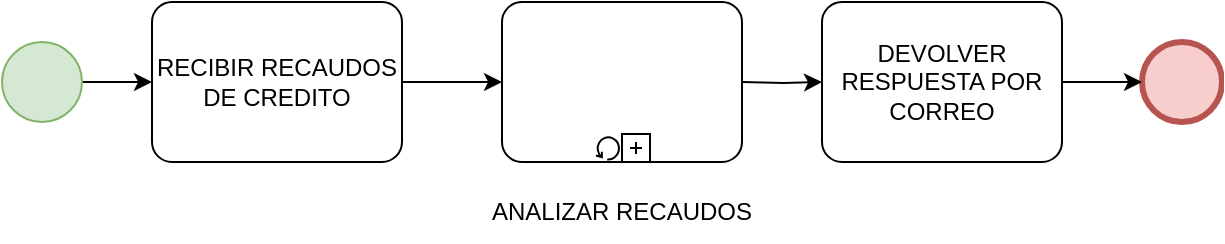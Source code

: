 <mxfile version="20.3.0" type="device"><diagram id="7pC6s9glv2hbtHWax7YW" name="Página-1"><mxGraphModel dx="868" dy="545" grid="1" gridSize="10" guides="1" tooltips="1" connect="1" arrows="1" fold="1" page="1" pageScale="1" pageWidth="827" pageHeight="1169" math="0" shadow="0"><root><mxCell id="0"/><mxCell id="1" parent="0"/><mxCell id="xBU3u3ndl3WmXHIgy0Ui-7" value="" style="edgeStyle=orthogonalEdgeStyle;rounded=0;orthogonalLoop=1;jettySize=auto;html=1;" edge="1" parent="1" source="xBU3u3ndl3WmXHIgy0Ui-1" target="xBU3u3ndl3WmXHIgy0Ui-2"><mxGeometry relative="1" as="geometry"/></mxCell><mxCell id="xBU3u3ndl3WmXHIgy0Ui-1" value="" style="points=[[0.145,0.145,0],[0.5,0,0],[0.855,0.145,0],[1,0.5,0],[0.855,0.855,0],[0.5,1,0],[0.145,0.855,0],[0,0.5,0]];shape=mxgraph.bpmn.event;html=1;verticalLabelPosition=bottom;labelBackgroundColor=#ffffff;verticalAlign=top;align=center;perimeter=ellipsePerimeter;outlineConnect=0;aspect=fixed;outline=standard;symbol=general;fillColor=#d5e8d4;strokeColor=#82b366;" vertex="1" parent="1"><mxGeometry x="160" y="360" width="40" height="40" as="geometry"/></mxCell><mxCell id="xBU3u3ndl3WmXHIgy0Ui-44" value="" style="edgeStyle=orthogonalEdgeStyle;rounded=0;orthogonalLoop=1;jettySize=auto;html=1;" edge="1" parent="1" source="xBU3u3ndl3WmXHIgy0Ui-2"><mxGeometry relative="1" as="geometry"><mxPoint x="410" y="380" as="targetPoint"/></mxGeometry></mxCell><mxCell id="xBU3u3ndl3WmXHIgy0Ui-2" value="RECIBIR RECAUDOS DE CREDITO" style="points=[[0.25,0,0],[0.5,0,0],[0.75,0,0],[1,0.25,0],[1,0.5,0],[1,0.75,0],[0.75,1,0],[0.5,1,0],[0.25,1,0],[0,0.75,0],[0,0.5,0],[0,0.25,0]];shape=mxgraph.bpmn.task;whiteSpace=wrap;rectStyle=rounded;size=10;taskMarker=abstract;" vertex="1" parent="1"><mxGeometry x="235" y="340" width="125" height="80" as="geometry"/></mxCell><mxCell id="xBU3u3ndl3WmXHIgy0Ui-8" value="" style="points=[[0.145,0.145,0],[0.5,0,0],[0.855,0.145,0],[1,0.5,0],[0.855,0.855,0],[0.5,1,0],[0.145,0.855,0],[0,0.5,0]];shape=mxgraph.bpmn.event;html=1;verticalLabelPosition=bottom;labelBackgroundColor=#ffffff;verticalAlign=top;align=center;perimeter=ellipsePerimeter;outlineConnect=0;aspect=fixed;outline=end;symbol=terminate2;fillColor=#f8cecc;strokeColor=#b85450;" vertex="1" parent="1"><mxGeometry x="730" y="360" width="40" height="40" as="geometry"/></mxCell><mxCell id="xBU3u3ndl3WmXHIgy0Ui-42" value="" style="edgeStyle=orthogonalEdgeStyle;rounded=0;orthogonalLoop=1;jettySize=auto;html=1;" edge="1" parent="1" source="xBU3u3ndl3WmXHIgy0Ui-39" target="xBU3u3ndl3WmXHIgy0Ui-8"><mxGeometry relative="1" as="geometry"/></mxCell><mxCell id="xBU3u3ndl3WmXHIgy0Ui-39" value="DEVOLVER RESPUESTA POR CORREO" style="points=[[0.25,0,0],[0.5,0,0],[0.75,0,0],[1,0.25,0],[1,0.5,0],[1,0.75,0],[0.75,1,0],[0.5,1,0],[0.25,1,0],[0,0.75,0],[0,0.5,0],[0,0.25,0]];shape=mxgraph.bpmn.task;whiteSpace=wrap;rectStyle=rounded;size=10;taskMarker=abstract;" vertex="1" parent="1"><mxGeometry x="570" y="340" width="120" height="80" as="geometry"/></mxCell><mxCell id="xBU3u3ndl3WmXHIgy0Ui-45" value="" style="edgeStyle=orthogonalEdgeStyle;rounded=0;orthogonalLoop=1;jettySize=auto;html=1;" edge="1" parent="1" target="xBU3u3ndl3WmXHIgy0Ui-39"><mxGeometry relative="1" as="geometry"><mxPoint x="530" y="380" as="sourcePoint"/></mxGeometry></mxCell><mxCell id="xBU3u3ndl3WmXHIgy0Ui-46" value="ANALIZAR RECAUDOS" style="text;html=1;strokeColor=none;fillColor=none;align=center;verticalAlign=middle;whiteSpace=wrap;rounded=0;" vertex="1" parent="1"><mxGeometry x="400" y="430" width="140" height="30" as="geometry"/></mxCell><mxCell id="xBU3u3ndl3WmXHIgy0Ui-47" value="" style="points=[[0.25,0,0],[0.5,0,0],[0.75,0,0],[1,0.25,0],[1,0.5,0],[1,0.75,0],[0.75,1,0],[0.5,1,0],[0.25,1,0],[0,0.75,0],[0,0.5,0],[0,0.25,0]];shape=mxgraph.bpmn.task;whiteSpace=wrap;rectStyle=rounded;size=10;taskMarker=abstract;isLoopStandard=1;isLoopSub=1;" vertex="1" parent="1"><mxGeometry x="410" y="340" width="120" height="80" as="geometry"/></mxCell></root></mxGraphModel></diagram></mxfile>